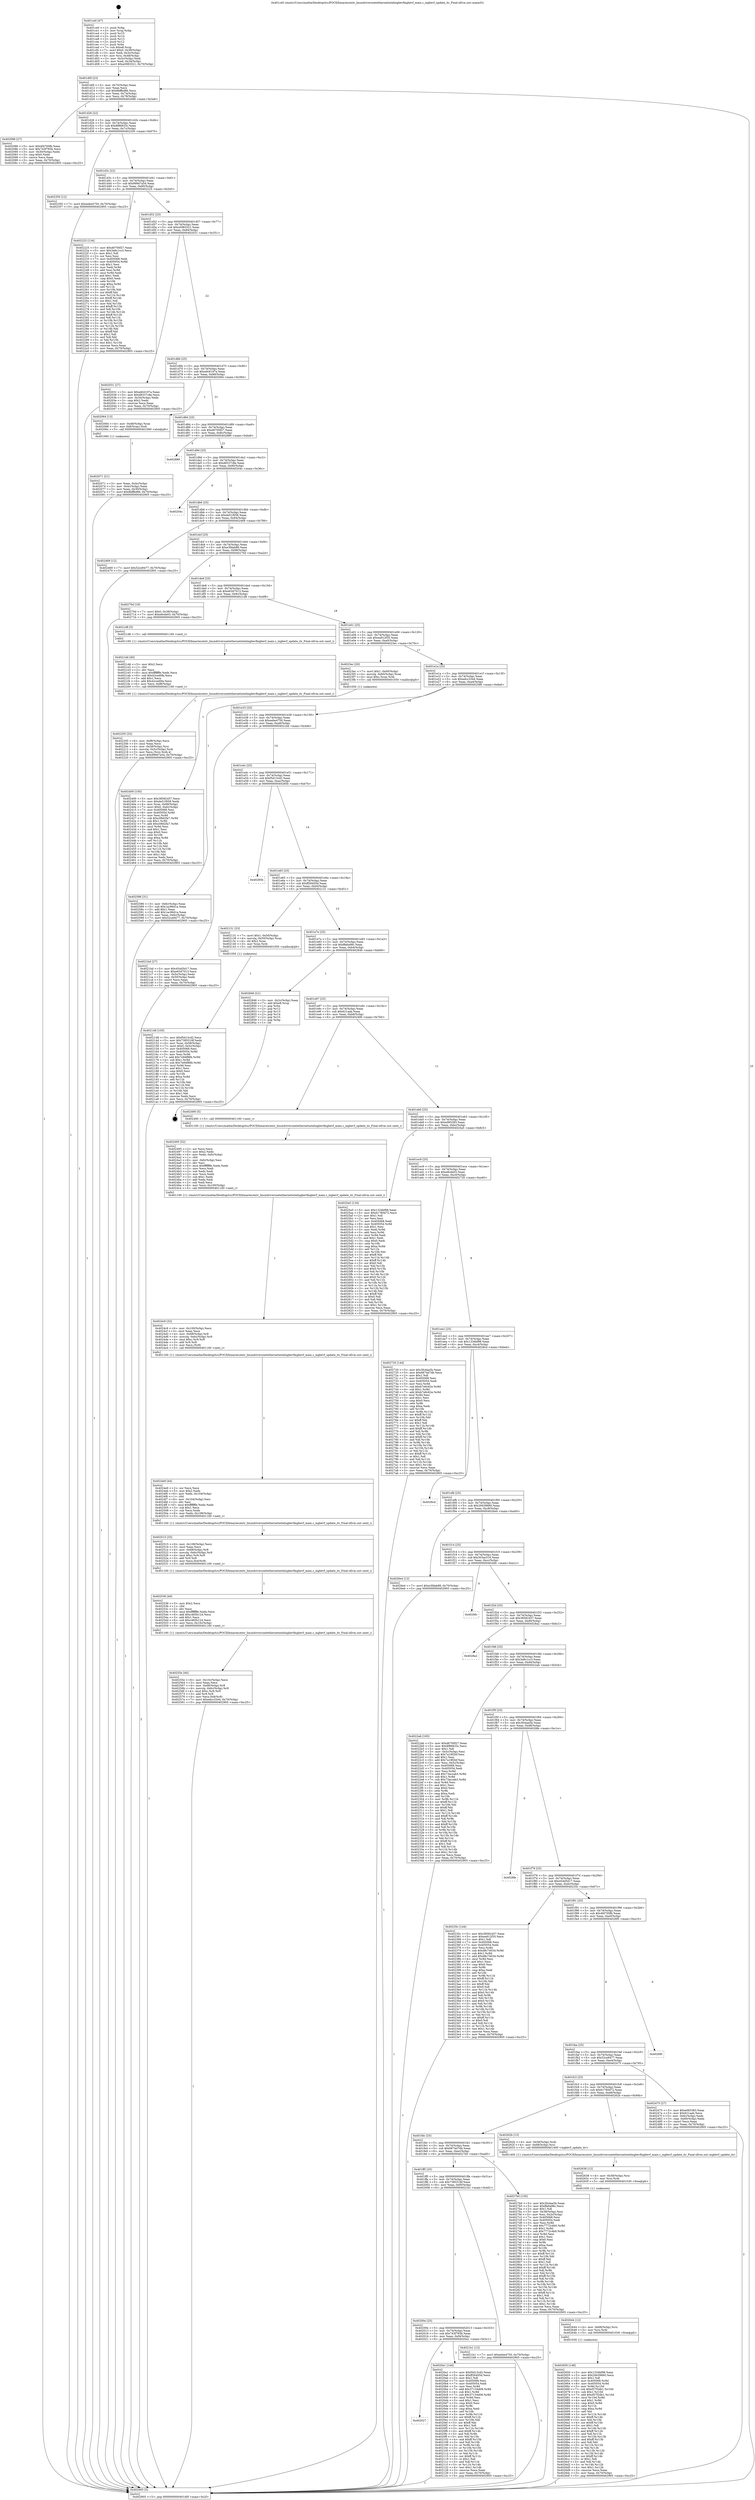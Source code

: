 digraph "0x401ce0" {
  label = "0x401ce0 (/mnt/c/Users/mathe/Desktop/tcc/POCII/binaries/extr_linuxdriversnetethernetintelixgbevfixgbevf_main.c_ixgbevf_update_itr_Final-ollvm.out::main(0))"
  labelloc = "t"
  node[shape=record]

  Entry [label="",width=0.3,height=0.3,shape=circle,fillcolor=black,style=filled]
  "0x401d0f" [label="{
     0x401d0f [23]\l
     | [instrs]\l
     &nbsp;&nbsp;0x401d0f \<+3\>: mov -0x70(%rbp),%eax\l
     &nbsp;&nbsp;0x401d12 \<+2\>: mov %eax,%ecx\l
     &nbsp;&nbsp;0x401d14 \<+6\>: sub $0x8bffbd86,%ecx\l
     &nbsp;&nbsp;0x401d1a \<+3\>: mov %eax,-0x74(%rbp)\l
     &nbsp;&nbsp;0x401d1d \<+3\>: mov %ecx,-0x78(%rbp)\l
     &nbsp;&nbsp;0x401d20 \<+6\>: je 0000000000402086 \<main+0x3a6\>\l
  }"]
  "0x402086" [label="{
     0x402086 [27]\l
     | [instrs]\l
     &nbsp;&nbsp;0x402086 \<+5\>: mov $0x4f4700fb,%eax\l
     &nbsp;&nbsp;0x40208b \<+5\>: mov $0x743f783b,%ecx\l
     &nbsp;&nbsp;0x402090 \<+3\>: mov -0x30(%rbp),%edx\l
     &nbsp;&nbsp;0x402093 \<+3\>: cmp $0x0,%edx\l
     &nbsp;&nbsp;0x402096 \<+3\>: cmove %ecx,%eax\l
     &nbsp;&nbsp;0x402099 \<+3\>: mov %eax,-0x70(%rbp)\l
     &nbsp;&nbsp;0x40209c \<+5\>: jmp 0000000000402905 \<main+0xc25\>\l
  }"]
  "0x401d26" [label="{
     0x401d26 [22]\l
     | [instrs]\l
     &nbsp;&nbsp;0x401d26 \<+5\>: jmp 0000000000401d2b \<main+0x4b\>\l
     &nbsp;&nbsp;0x401d2b \<+3\>: mov -0x74(%rbp),%eax\l
     &nbsp;&nbsp;0x401d2e \<+5\>: sub $0x8f86833c,%eax\l
     &nbsp;&nbsp;0x401d33 \<+3\>: mov %eax,-0x7c(%rbp)\l
     &nbsp;&nbsp;0x401d36 \<+6\>: je 0000000000402350 \<main+0x670\>\l
  }"]
  Exit [label="",width=0.3,height=0.3,shape=circle,fillcolor=black,style=filled,peripheries=2]
  "0x402350" [label="{
     0x402350 [12]\l
     | [instrs]\l
     &nbsp;&nbsp;0x402350 \<+7\>: movl $0xeebe4750,-0x70(%rbp)\l
     &nbsp;&nbsp;0x402357 \<+5\>: jmp 0000000000402905 \<main+0xc25\>\l
  }"]
  "0x401d3c" [label="{
     0x401d3c [22]\l
     | [instrs]\l
     &nbsp;&nbsp;0x401d3c \<+5\>: jmp 0000000000401d41 \<main+0x61\>\l
     &nbsp;&nbsp;0x401d41 \<+3\>: mov -0x74(%rbp),%eax\l
     &nbsp;&nbsp;0x401d44 \<+5\>: sub $0x999d7a54,%eax\l
     &nbsp;&nbsp;0x401d49 \<+3\>: mov %eax,-0x80(%rbp)\l
     &nbsp;&nbsp;0x401d4c \<+6\>: je 0000000000402225 \<main+0x545\>\l
  }"]
  "0x402650" [label="{
     0x402650 [148]\l
     | [instrs]\l
     &nbsp;&nbsp;0x402650 \<+5\>: mov $0x1334bf98,%eax\l
     &nbsp;&nbsp;0x402655 \<+5\>: mov $0x29439660,%ecx\l
     &nbsp;&nbsp;0x40265a \<+2\>: mov $0x1,%dl\l
     &nbsp;&nbsp;0x40265c \<+8\>: mov 0x405068,%r8d\l
     &nbsp;&nbsp;0x402664 \<+8\>: mov 0x405054,%r9d\l
     &nbsp;&nbsp;0x40266c \<+3\>: mov %r8d,%r10d\l
     &nbsp;&nbsp;0x40266f \<+7\>: sub $0xd57f2db1,%r10d\l
     &nbsp;&nbsp;0x402676 \<+4\>: sub $0x1,%r10d\l
     &nbsp;&nbsp;0x40267a \<+7\>: add $0xd57f2db1,%r10d\l
     &nbsp;&nbsp;0x402681 \<+4\>: imul %r10d,%r8d\l
     &nbsp;&nbsp;0x402685 \<+4\>: and $0x1,%r8d\l
     &nbsp;&nbsp;0x402689 \<+4\>: cmp $0x0,%r8d\l
     &nbsp;&nbsp;0x40268d \<+4\>: sete %r11b\l
     &nbsp;&nbsp;0x402691 \<+4\>: cmp $0xa,%r9d\l
     &nbsp;&nbsp;0x402695 \<+3\>: setl %bl\l
     &nbsp;&nbsp;0x402698 \<+3\>: mov %r11b,%r14b\l
     &nbsp;&nbsp;0x40269b \<+4\>: xor $0xff,%r14b\l
     &nbsp;&nbsp;0x40269f \<+3\>: mov %bl,%r15b\l
     &nbsp;&nbsp;0x4026a2 \<+4\>: xor $0xff,%r15b\l
     &nbsp;&nbsp;0x4026a6 \<+3\>: xor $0x1,%dl\l
     &nbsp;&nbsp;0x4026a9 \<+3\>: mov %r14b,%r12b\l
     &nbsp;&nbsp;0x4026ac \<+4\>: and $0xff,%r12b\l
     &nbsp;&nbsp;0x4026b0 \<+3\>: and %dl,%r11b\l
     &nbsp;&nbsp;0x4026b3 \<+3\>: mov %r15b,%r13b\l
     &nbsp;&nbsp;0x4026b6 \<+4\>: and $0xff,%r13b\l
     &nbsp;&nbsp;0x4026ba \<+2\>: and %dl,%bl\l
     &nbsp;&nbsp;0x4026bc \<+3\>: or %r11b,%r12b\l
     &nbsp;&nbsp;0x4026bf \<+3\>: or %bl,%r13b\l
     &nbsp;&nbsp;0x4026c2 \<+3\>: xor %r13b,%r12b\l
     &nbsp;&nbsp;0x4026c5 \<+3\>: or %r15b,%r14b\l
     &nbsp;&nbsp;0x4026c8 \<+4\>: xor $0xff,%r14b\l
     &nbsp;&nbsp;0x4026cc \<+3\>: or $0x1,%dl\l
     &nbsp;&nbsp;0x4026cf \<+3\>: and %dl,%r14b\l
     &nbsp;&nbsp;0x4026d2 \<+3\>: or %r14b,%r12b\l
     &nbsp;&nbsp;0x4026d5 \<+4\>: test $0x1,%r12b\l
     &nbsp;&nbsp;0x4026d9 \<+3\>: cmovne %ecx,%eax\l
     &nbsp;&nbsp;0x4026dc \<+3\>: mov %eax,-0x70(%rbp)\l
     &nbsp;&nbsp;0x4026df \<+5\>: jmp 0000000000402905 \<main+0xc25\>\l
  }"]
  "0x402225" [label="{
     0x402225 [134]\l
     | [instrs]\l
     &nbsp;&nbsp;0x402225 \<+5\>: mov $0xd6700f27,%eax\l
     &nbsp;&nbsp;0x40222a \<+5\>: mov $0x3a8c1cc3,%ecx\l
     &nbsp;&nbsp;0x40222f \<+2\>: mov $0x1,%dl\l
     &nbsp;&nbsp;0x402231 \<+2\>: xor %esi,%esi\l
     &nbsp;&nbsp;0x402233 \<+7\>: mov 0x405068,%edi\l
     &nbsp;&nbsp;0x40223a \<+8\>: mov 0x405054,%r8d\l
     &nbsp;&nbsp;0x402242 \<+3\>: sub $0x1,%esi\l
     &nbsp;&nbsp;0x402245 \<+3\>: mov %edi,%r9d\l
     &nbsp;&nbsp;0x402248 \<+3\>: add %esi,%r9d\l
     &nbsp;&nbsp;0x40224b \<+4\>: imul %r9d,%edi\l
     &nbsp;&nbsp;0x40224f \<+3\>: and $0x1,%edi\l
     &nbsp;&nbsp;0x402252 \<+3\>: cmp $0x0,%edi\l
     &nbsp;&nbsp;0x402255 \<+4\>: sete %r10b\l
     &nbsp;&nbsp;0x402259 \<+4\>: cmp $0xa,%r8d\l
     &nbsp;&nbsp;0x40225d \<+4\>: setl %r11b\l
     &nbsp;&nbsp;0x402261 \<+3\>: mov %r10b,%bl\l
     &nbsp;&nbsp;0x402264 \<+3\>: xor $0xff,%bl\l
     &nbsp;&nbsp;0x402267 \<+3\>: mov %r11b,%r14b\l
     &nbsp;&nbsp;0x40226a \<+4\>: xor $0xff,%r14b\l
     &nbsp;&nbsp;0x40226e \<+3\>: xor $0x1,%dl\l
     &nbsp;&nbsp;0x402271 \<+3\>: mov %bl,%r15b\l
     &nbsp;&nbsp;0x402274 \<+4\>: and $0xff,%r15b\l
     &nbsp;&nbsp;0x402278 \<+3\>: and %dl,%r10b\l
     &nbsp;&nbsp;0x40227b \<+3\>: mov %r14b,%r12b\l
     &nbsp;&nbsp;0x40227e \<+4\>: and $0xff,%r12b\l
     &nbsp;&nbsp;0x402282 \<+3\>: and %dl,%r11b\l
     &nbsp;&nbsp;0x402285 \<+3\>: or %r10b,%r15b\l
     &nbsp;&nbsp;0x402288 \<+3\>: or %r11b,%r12b\l
     &nbsp;&nbsp;0x40228b \<+3\>: xor %r12b,%r15b\l
     &nbsp;&nbsp;0x40228e \<+3\>: or %r14b,%bl\l
     &nbsp;&nbsp;0x402291 \<+3\>: xor $0xff,%bl\l
     &nbsp;&nbsp;0x402294 \<+3\>: or $0x1,%dl\l
     &nbsp;&nbsp;0x402297 \<+2\>: and %dl,%bl\l
     &nbsp;&nbsp;0x402299 \<+3\>: or %bl,%r15b\l
     &nbsp;&nbsp;0x40229c \<+4\>: test $0x1,%r15b\l
     &nbsp;&nbsp;0x4022a0 \<+3\>: cmovne %ecx,%eax\l
     &nbsp;&nbsp;0x4022a3 \<+3\>: mov %eax,-0x70(%rbp)\l
     &nbsp;&nbsp;0x4022a6 \<+5\>: jmp 0000000000402905 \<main+0xc25\>\l
  }"]
  "0x401d52" [label="{
     0x401d52 [25]\l
     | [instrs]\l
     &nbsp;&nbsp;0x401d52 \<+5\>: jmp 0000000000401d57 \<main+0x77\>\l
     &nbsp;&nbsp;0x401d57 \<+3\>: mov -0x74(%rbp),%eax\l
     &nbsp;&nbsp;0x401d5a \<+5\>: sub $0xa5983321,%eax\l
     &nbsp;&nbsp;0x401d5f \<+6\>: mov %eax,-0x84(%rbp)\l
     &nbsp;&nbsp;0x401d65 \<+6\>: je 0000000000402031 \<main+0x351\>\l
  }"]
  "0x402644" [label="{
     0x402644 [12]\l
     | [instrs]\l
     &nbsp;&nbsp;0x402644 \<+4\>: mov -0x68(%rbp),%rsi\l
     &nbsp;&nbsp;0x402648 \<+3\>: mov %rsi,%rdi\l
     &nbsp;&nbsp;0x40264b \<+5\>: call 0000000000401030 \<free@plt\>\l
     | [calls]\l
     &nbsp;&nbsp;0x401030 \{1\} (unknown)\l
  }"]
  "0x402031" [label="{
     0x402031 [27]\l
     | [instrs]\l
     &nbsp;&nbsp;0x402031 \<+5\>: mov $0xa9c6197a,%eax\l
     &nbsp;&nbsp;0x402036 \<+5\>: mov $0xd8337c8e,%ecx\l
     &nbsp;&nbsp;0x40203b \<+3\>: mov -0x34(%rbp),%edx\l
     &nbsp;&nbsp;0x40203e \<+3\>: cmp $0x2,%edx\l
     &nbsp;&nbsp;0x402041 \<+3\>: cmovne %ecx,%eax\l
     &nbsp;&nbsp;0x402044 \<+3\>: mov %eax,-0x70(%rbp)\l
     &nbsp;&nbsp;0x402047 \<+5\>: jmp 0000000000402905 \<main+0xc25\>\l
  }"]
  "0x401d6b" [label="{
     0x401d6b [25]\l
     | [instrs]\l
     &nbsp;&nbsp;0x401d6b \<+5\>: jmp 0000000000401d70 \<main+0x90\>\l
     &nbsp;&nbsp;0x401d70 \<+3\>: mov -0x74(%rbp),%eax\l
     &nbsp;&nbsp;0x401d73 \<+5\>: sub $0xa9c6197a,%eax\l
     &nbsp;&nbsp;0x401d78 \<+6\>: mov %eax,-0x88(%rbp)\l
     &nbsp;&nbsp;0x401d7e \<+6\>: je 0000000000402064 \<main+0x384\>\l
  }"]
  "0x402905" [label="{
     0x402905 [5]\l
     | [instrs]\l
     &nbsp;&nbsp;0x402905 \<+5\>: jmp 0000000000401d0f \<main+0x2f\>\l
  }"]
  "0x401ce0" [label="{
     0x401ce0 [47]\l
     | [instrs]\l
     &nbsp;&nbsp;0x401ce0 \<+1\>: push %rbp\l
     &nbsp;&nbsp;0x401ce1 \<+3\>: mov %rsp,%rbp\l
     &nbsp;&nbsp;0x401ce4 \<+2\>: push %r15\l
     &nbsp;&nbsp;0x401ce6 \<+2\>: push %r14\l
     &nbsp;&nbsp;0x401ce8 \<+2\>: push %r13\l
     &nbsp;&nbsp;0x401cea \<+2\>: push %r12\l
     &nbsp;&nbsp;0x401cec \<+1\>: push %rbx\l
     &nbsp;&nbsp;0x401ced \<+7\>: sub $0xe8,%rsp\l
     &nbsp;&nbsp;0x401cf4 \<+7\>: movl $0x0,-0x38(%rbp)\l
     &nbsp;&nbsp;0x401cfb \<+3\>: mov %edi,-0x3c(%rbp)\l
     &nbsp;&nbsp;0x401cfe \<+4\>: mov %rsi,-0x48(%rbp)\l
     &nbsp;&nbsp;0x401d02 \<+3\>: mov -0x3c(%rbp),%edi\l
     &nbsp;&nbsp;0x401d05 \<+3\>: mov %edi,-0x34(%rbp)\l
     &nbsp;&nbsp;0x401d08 \<+7\>: movl $0xa5983321,-0x70(%rbp)\l
  }"]
  "0x402638" [label="{
     0x402638 [12]\l
     | [instrs]\l
     &nbsp;&nbsp;0x402638 \<+4\>: mov -0x58(%rbp),%rsi\l
     &nbsp;&nbsp;0x40263c \<+3\>: mov %rsi,%rdi\l
     &nbsp;&nbsp;0x40263f \<+5\>: call 0000000000401030 \<free@plt\>\l
     | [calls]\l
     &nbsp;&nbsp;0x401030 \{1\} (unknown)\l
  }"]
  "0x402064" [label="{
     0x402064 [13]\l
     | [instrs]\l
     &nbsp;&nbsp;0x402064 \<+4\>: mov -0x48(%rbp),%rax\l
     &nbsp;&nbsp;0x402068 \<+4\>: mov 0x8(%rax),%rdi\l
     &nbsp;&nbsp;0x40206c \<+5\>: call 0000000000401060 \<atoi@plt\>\l
     | [calls]\l
     &nbsp;&nbsp;0x401060 \{1\} (unknown)\l
  }"]
  "0x401d84" [label="{
     0x401d84 [25]\l
     | [instrs]\l
     &nbsp;&nbsp;0x401d84 \<+5\>: jmp 0000000000401d89 \<main+0xa9\>\l
     &nbsp;&nbsp;0x401d89 \<+3\>: mov -0x74(%rbp),%eax\l
     &nbsp;&nbsp;0x401d8c \<+5\>: sub $0xd6700f27,%eax\l
     &nbsp;&nbsp;0x401d91 \<+6\>: mov %eax,-0x8c(%rbp)\l
     &nbsp;&nbsp;0x401d97 \<+6\>: je 0000000000402889 \<main+0xba9\>\l
  }"]
  "0x402071" [label="{
     0x402071 [21]\l
     | [instrs]\l
     &nbsp;&nbsp;0x402071 \<+3\>: mov %eax,-0x4c(%rbp)\l
     &nbsp;&nbsp;0x402074 \<+3\>: mov -0x4c(%rbp),%eax\l
     &nbsp;&nbsp;0x402077 \<+3\>: mov %eax,-0x30(%rbp)\l
     &nbsp;&nbsp;0x40207a \<+7\>: movl $0x8bffbd86,-0x70(%rbp)\l
     &nbsp;&nbsp;0x402081 \<+5\>: jmp 0000000000402905 \<main+0xc25\>\l
  }"]
  "0x40255e" [label="{
     0x40255e [40]\l
     | [instrs]\l
     &nbsp;&nbsp;0x40255e \<+6\>: mov -0x10c(%rbp),%ecx\l
     &nbsp;&nbsp;0x402564 \<+3\>: imul %eax,%ecx\l
     &nbsp;&nbsp;0x402567 \<+4\>: mov -0x68(%rbp),%r8\l
     &nbsp;&nbsp;0x40256b \<+4\>: movslq -0x6c(%rbp),%r9\l
     &nbsp;&nbsp;0x40256f \<+4\>: imul $0xc,%r9,%r9\l
     &nbsp;&nbsp;0x402573 \<+3\>: add %r9,%r8\l
     &nbsp;&nbsp;0x402576 \<+4\>: mov %ecx,0x8(%r8)\l
     &nbsp;&nbsp;0x40257a \<+7\>: movl $0xedcc3344,-0x70(%rbp)\l
     &nbsp;&nbsp;0x402581 \<+5\>: jmp 0000000000402905 \<main+0xc25\>\l
  }"]
  "0x402889" [label="{
     0x402889\l
  }", style=dashed]
  "0x401d9d" [label="{
     0x401d9d [25]\l
     | [instrs]\l
     &nbsp;&nbsp;0x401d9d \<+5\>: jmp 0000000000401da2 \<main+0xc2\>\l
     &nbsp;&nbsp;0x401da2 \<+3\>: mov -0x74(%rbp),%eax\l
     &nbsp;&nbsp;0x401da5 \<+5\>: sub $0xd8337c8e,%eax\l
     &nbsp;&nbsp;0x401daa \<+6\>: mov %eax,-0x90(%rbp)\l
     &nbsp;&nbsp;0x401db0 \<+6\>: je 000000000040204c \<main+0x36c\>\l
  }"]
  "0x402536" [label="{
     0x402536 [40]\l
     | [instrs]\l
     &nbsp;&nbsp;0x402536 \<+5\>: mov $0x2,%ecx\l
     &nbsp;&nbsp;0x40253b \<+1\>: cltd\l
     &nbsp;&nbsp;0x40253c \<+2\>: idiv %ecx\l
     &nbsp;&nbsp;0x40253e \<+6\>: imul $0xfffffffe,%edx,%ecx\l
     &nbsp;&nbsp;0x402544 \<+6\>: add $0xc465b124,%ecx\l
     &nbsp;&nbsp;0x40254a \<+3\>: add $0x1,%ecx\l
     &nbsp;&nbsp;0x40254d \<+6\>: sub $0xc465b124,%ecx\l
     &nbsp;&nbsp;0x402553 \<+6\>: mov %ecx,-0x10c(%rbp)\l
     &nbsp;&nbsp;0x402559 \<+5\>: call 0000000000401160 \<next_i\>\l
     | [calls]\l
     &nbsp;&nbsp;0x401160 \{1\} (/mnt/c/Users/mathe/Desktop/tcc/POCII/binaries/extr_linuxdriversnetethernetintelixgbevfixgbevf_main.c_ixgbevf_update_itr_Final-ollvm.out::next_i)\l
  }"]
  "0x40204c" [label="{
     0x40204c\l
  }", style=dashed]
  "0x401db6" [label="{
     0x401db6 [25]\l
     | [instrs]\l
     &nbsp;&nbsp;0x401db6 \<+5\>: jmp 0000000000401dbb \<main+0xdb\>\l
     &nbsp;&nbsp;0x401dbb \<+3\>: mov -0x74(%rbp),%eax\l
     &nbsp;&nbsp;0x401dbe \<+5\>: sub $0xde51f058,%eax\l
     &nbsp;&nbsp;0x401dc3 \<+6\>: mov %eax,-0x94(%rbp)\l
     &nbsp;&nbsp;0x401dc9 \<+6\>: je 0000000000402469 \<main+0x789\>\l
  }"]
  "0x402515" [label="{
     0x402515 [33]\l
     | [instrs]\l
     &nbsp;&nbsp;0x402515 \<+6\>: mov -0x108(%rbp),%ecx\l
     &nbsp;&nbsp;0x40251b \<+3\>: imul %eax,%ecx\l
     &nbsp;&nbsp;0x40251e \<+4\>: mov -0x68(%rbp),%r8\l
     &nbsp;&nbsp;0x402522 \<+4\>: movslq -0x6c(%rbp),%r9\l
     &nbsp;&nbsp;0x402526 \<+4\>: imul $0xc,%r9,%r9\l
     &nbsp;&nbsp;0x40252a \<+3\>: add %r9,%r8\l
     &nbsp;&nbsp;0x40252d \<+4\>: mov %ecx,0x4(%r8)\l
     &nbsp;&nbsp;0x402531 \<+5\>: call 0000000000401160 \<next_i\>\l
     | [calls]\l
     &nbsp;&nbsp;0x401160 \{1\} (/mnt/c/Users/mathe/Desktop/tcc/POCII/binaries/extr_linuxdriversnetethernetintelixgbevfixgbevf_main.c_ixgbevf_update_itr_Final-ollvm.out::next_i)\l
  }"]
  "0x402469" [label="{
     0x402469 [12]\l
     | [instrs]\l
     &nbsp;&nbsp;0x402469 \<+7\>: movl $0x52ce9477,-0x70(%rbp)\l
     &nbsp;&nbsp;0x402470 \<+5\>: jmp 0000000000402905 \<main+0xc25\>\l
  }"]
  "0x401dcf" [label="{
     0x401dcf [25]\l
     | [instrs]\l
     &nbsp;&nbsp;0x401dcf \<+5\>: jmp 0000000000401dd4 \<main+0xf4\>\l
     &nbsp;&nbsp;0x401dd4 \<+3\>: mov -0x74(%rbp),%eax\l
     &nbsp;&nbsp;0x401dd7 \<+5\>: sub $0xe3fdab88,%eax\l
     &nbsp;&nbsp;0x401ddc \<+6\>: mov %eax,-0x98(%rbp)\l
     &nbsp;&nbsp;0x401de2 \<+6\>: je 000000000040270d \<main+0xa2d\>\l
  }"]
  "0x4024e9" [label="{
     0x4024e9 [44]\l
     | [instrs]\l
     &nbsp;&nbsp;0x4024e9 \<+2\>: xor %ecx,%ecx\l
     &nbsp;&nbsp;0x4024eb \<+5\>: mov $0x2,%edx\l
     &nbsp;&nbsp;0x4024f0 \<+6\>: mov %edx,-0x104(%rbp)\l
     &nbsp;&nbsp;0x4024f6 \<+1\>: cltd\l
     &nbsp;&nbsp;0x4024f7 \<+6\>: mov -0x104(%rbp),%esi\l
     &nbsp;&nbsp;0x4024fd \<+2\>: idiv %esi\l
     &nbsp;&nbsp;0x4024ff \<+6\>: imul $0xfffffffe,%edx,%edx\l
     &nbsp;&nbsp;0x402505 \<+3\>: sub $0x1,%ecx\l
     &nbsp;&nbsp;0x402508 \<+2\>: sub %ecx,%edx\l
     &nbsp;&nbsp;0x40250a \<+6\>: mov %edx,-0x108(%rbp)\l
     &nbsp;&nbsp;0x402510 \<+5\>: call 0000000000401160 \<next_i\>\l
     | [calls]\l
     &nbsp;&nbsp;0x401160 \{1\} (/mnt/c/Users/mathe/Desktop/tcc/POCII/binaries/extr_linuxdriversnetethernetintelixgbevfixgbevf_main.c_ixgbevf_update_itr_Final-ollvm.out::next_i)\l
  }"]
  "0x40270d" [label="{
     0x40270d [19]\l
     | [instrs]\l
     &nbsp;&nbsp;0x40270d \<+7\>: movl $0x0,-0x38(%rbp)\l
     &nbsp;&nbsp;0x402714 \<+7\>: movl $0xe8cde03,-0x70(%rbp)\l
     &nbsp;&nbsp;0x40271b \<+5\>: jmp 0000000000402905 \<main+0xc25\>\l
  }"]
  "0x401de8" [label="{
     0x401de8 [25]\l
     | [instrs]\l
     &nbsp;&nbsp;0x401de8 \<+5\>: jmp 0000000000401ded \<main+0x10d\>\l
     &nbsp;&nbsp;0x401ded \<+3\>: mov -0x74(%rbp),%eax\l
     &nbsp;&nbsp;0x401df0 \<+5\>: sub $0xe63d7013,%eax\l
     &nbsp;&nbsp;0x401df5 \<+6\>: mov %eax,-0x9c(%rbp)\l
     &nbsp;&nbsp;0x401dfb \<+6\>: je 00000000004021d8 \<main+0x4f8\>\l
  }"]
  "0x4024c9" [label="{
     0x4024c9 [32]\l
     | [instrs]\l
     &nbsp;&nbsp;0x4024c9 \<+6\>: mov -0x100(%rbp),%ecx\l
     &nbsp;&nbsp;0x4024cf \<+3\>: imul %eax,%ecx\l
     &nbsp;&nbsp;0x4024d2 \<+4\>: mov -0x68(%rbp),%r8\l
     &nbsp;&nbsp;0x4024d6 \<+4\>: movslq -0x6c(%rbp),%r9\l
     &nbsp;&nbsp;0x4024da \<+4\>: imul $0xc,%r9,%r9\l
     &nbsp;&nbsp;0x4024de \<+3\>: add %r9,%r8\l
     &nbsp;&nbsp;0x4024e1 \<+3\>: mov %ecx,(%r8)\l
     &nbsp;&nbsp;0x4024e4 \<+5\>: call 0000000000401160 \<next_i\>\l
     | [calls]\l
     &nbsp;&nbsp;0x401160 \{1\} (/mnt/c/Users/mathe/Desktop/tcc/POCII/binaries/extr_linuxdriversnetethernetintelixgbevfixgbevf_main.c_ixgbevf_update_itr_Final-ollvm.out::next_i)\l
  }"]
  "0x4021d8" [label="{
     0x4021d8 [5]\l
     | [instrs]\l
     &nbsp;&nbsp;0x4021d8 \<+5\>: call 0000000000401160 \<next_i\>\l
     | [calls]\l
     &nbsp;&nbsp;0x401160 \{1\} (/mnt/c/Users/mathe/Desktop/tcc/POCII/binaries/extr_linuxdriversnetethernetintelixgbevfixgbevf_main.c_ixgbevf_update_itr_Final-ollvm.out::next_i)\l
  }"]
  "0x401e01" [label="{
     0x401e01 [25]\l
     | [instrs]\l
     &nbsp;&nbsp;0x401e01 \<+5\>: jmp 0000000000401e06 \<main+0x126\>\l
     &nbsp;&nbsp;0x401e06 \<+3\>: mov -0x74(%rbp),%eax\l
     &nbsp;&nbsp;0x401e09 \<+5\>: sub $0xea912f35,%eax\l
     &nbsp;&nbsp;0x401e0e \<+6\>: mov %eax,-0xa0(%rbp)\l
     &nbsp;&nbsp;0x401e14 \<+6\>: je 00000000004023ec \<main+0x70c\>\l
  }"]
  "0x402495" [label="{
     0x402495 [52]\l
     | [instrs]\l
     &nbsp;&nbsp;0x402495 \<+2\>: xor %ecx,%ecx\l
     &nbsp;&nbsp;0x402497 \<+5\>: mov $0x2,%edx\l
     &nbsp;&nbsp;0x40249c \<+6\>: mov %edx,-0xfc(%rbp)\l
     &nbsp;&nbsp;0x4024a2 \<+1\>: cltd\l
     &nbsp;&nbsp;0x4024a3 \<+6\>: mov -0xfc(%rbp),%esi\l
     &nbsp;&nbsp;0x4024a9 \<+2\>: idiv %esi\l
     &nbsp;&nbsp;0x4024ab \<+6\>: imul $0xfffffffe,%edx,%edx\l
     &nbsp;&nbsp;0x4024b1 \<+2\>: mov %ecx,%edi\l
     &nbsp;&nbsp;0x4024b3 \<+2\>: sub %edx,%edi\l
     &nbsp;&nbsp;0x4024b5 \<+2\>: mov %ecx,%edx\l
     &nbsp;&nbsp;0x4024b7 \<+3\>: sub $0x1,%edx\l
     &nbsp;&nbsp;0x4024ba \<+2\>: add %edx,%edi\l
     &nbsp;&nbsp;0x4024bc \<+2\>: sub %edi,%ecx\l
     &nbsp;&nbsp;0x4024be \<+6\>: mov %ecx,-0x100(%rbp)\l
     &nbsp;&nbsp;0x4024c4 \<+5\>: call 0000000000401160 \<next_i\>\l
     | [calls]\l
     &nbsp;&nbsp;0x401160 \{1\} (/mnt/c/Users/mathe/Desktop/tcc/POCII/binaries/extr_linuxdriversnetethernetintelixgbevfixgbevf_main.c_ixgbevf_update_itr_Final-ollvm.out::next_i)\l
  }"]
  "0x4023ec" [label="{
     0x4023ec [20]\l
     | [instrs]\l
     &nbsp;&nbsp;0x4023ec \<+7\>: movl $0x1,-0x60(%rbp)\l
     &nbsp;&nbsp;0x4023f3 \<+4\>: movslq -0x60(%rbp),%rax\l
     &nbsp;&nbsp;0x4023f7 \<+4\>: imul $0xc,%rax,%rdi\l
     &nbsp;&nbsp;0x4023fb \<+5\>: call 0000000000401050 \<malloc@plt\>\l
     | [calls]\l
     &nbsp;&nbsp;0x401050 \{1\} (unknown)\l
  }"]
  "0x401e1a" [label="{
     0x401e1a [25]\l
     | [instrs]\l
     &nbsp;&nbsp;0x401e1a \<+5\>: jmp 0000000000401e1f \<main+0x13f\>\l
     &nbsp;&nbsp;0x401e1f \<+3\>: mov -0x74(%rbp),%eax\l
     &nbsp;&nbsp;0x401e22 \<+5\>: sub $0xedcc3344,%eax\l
     &nbsp;&nbsp;0x401e27 \<+6\>: mov %eax,-0xa4(%rbp)\l
     &nbsp;&nbsp;0x401e2d \<+6\>: je 0000000000402586 \<main+0x8a6\>\l
  }"]
  "0x402400" [label="{
     0x402400 [105]\l
     | [instrs]\l
     &nbsp;&nbsp;0x402400 \<+5\>: mov $0x38582457,%ecx\l
     &nbsp;&nbsp;0x402405 \<+5\>: mov $0xde51f058,%edx\l
     &nbsp;&nbsp;0x40240a \<+4\>: mov %rax,-0x68(%rbp)\l
     &nbsp;&nbsp;0x40240e \<+7\>: movl $0x0,-0x6c(%rbp)\l
     &nbsp;&nbsp;0x402415 \<+7\>: mov 0x405068,%esi\l
     &nbsp;&nbsp;0x40241c \<+8\>: mov 0x405054,%r8d\l
     &nbsp;&nbsp;0x402424 \<+3\>: mov %esi,%r9d\l
     &nbsp;&nbsp;0x402427 \<+7\>: sub $0xc08d2fa7,%r9d\l
     &nbsp;&nbsp;0x40242e \<+4\>: sub $0x1,%r9d\l
     &nbsp;&nbsp;0x402432 \<+7\>: add $0xc08d2fa7,%r9d\l
     &nbsp;&nbsp;0x402439 \<+4\>: imul %r9d,%esi\l
     &nbsp;&nbsp;0x40243d \<+3\>: and $0x1,%esi\l
     &nbsp;&nbsp;0x402440 \<+3\>: cmp $0x0,%esi\l
     &nbsp;&nbsp;0x402443 \<+4\>: sete %r10b\l
     &nbsp;&nbsp;0x402447 \<+4\>: cmp $0xa,%r8d\l
     &nbsp;&nbsp;0x40244b \<+4\>: setl %r11b\l
     &nbsp;&nbsp;0x40244f \<+3\>: mov %r10b,%bl\l
     &nbsp;&nbsp;0x402452 \<+3\>: and %r11b,%bl\l
     &nbsp;&nbsp;0x402455 \<+3\>: xor %r11b,%r10b\l
     &nbsp;&nbsp;0x402458 \<+3\>: or %r10b,%bl\l
     &nbsp;&nbsp;0x40245b \<+3\>: test $0x1,%bl\l
     &nbsp;&nbsp;0x40245e \<+3\>: cmovne %edx,%ecx\l
     &nbsp;&nbsp;0x402461 \<+3\>: mov %ecx,-0x70(%rbp)\l
     &nbsp;&nbsp;0x402464 \<+5\>: jmp 0000000000402905 \<main+0xc25\>\l
  }"]
  "0x402586" [label="{
     0x402586 [31]\l
     | [instrs]\l
     &nbsp;&nbsp;0x402586 \<+3\>: mov -0x6c(%rbp),%eax\l
     &nbsp;&nbsp;0x402589 \<+5\>: sub $0x1ac96d1a,%eax\l
     &nbsp;&nbsp;0x40258e \<+3\>: add $0x1,%eax\l
     &nbsp;&nbsp;0x402591 \<+5\>: add $0x1ac96d1a,%eax\l
     &nbsp;&nbsp;0x402596 \<+3\>: mov %eax,-0x6c(%rbp)\l
     &nbsp;&nbsp;0x402599 \<+7\>: movl $0x52ce9477,-0x70(%rbp)\l
     &nbsp;&nbsp;0x4025a0 \<+5\>: jmp 0000000000402905 \<main+0xc25\>\l
  }"]
  "0x401e33" [label="{
     0x401e33 [25]\l
     | [instrs]\l
     &nbsp;&nbsp;0x401e33 \<+5\>: jmp 0000000000401e38 \<main+0x158\>\l
     &nbsp;&nbsp;0x401e38 \<+3\>: mov -0x74(%rbp),%eax\l
     &nbsp;&nbsp;0x401e3b \<+5\>: sub $0xeebe4750,%eax\l
     &nbsp;&nbsp;0x401e40 \<+6\>: mov %eax,-0xa8(%rbp)\l
     &nbsp;&nbsp;0x401e46 \<+6\>: je 00000000004021bd \<main+0x4dd\>\l
  }"]
  "0x402205" [label="{
     0x402205 [32]\l
     | [instrs]\l
     &nbsp;&nbsp;0x402205 \<+6\>: mov -0xf8(%rbp),%ecx\l
     &nbsp;&nbsp;0x40220b \<+3\>: imul %eax,%ecx\l
     &nbsp;&nbsp;0x40220e \<+4\>: mov -0x58(%rbp),%rsi\l
     &nbsp;&nbsp;0x402212 \<+4\>: movslq -0x5c(%rbp),%rdi\l
     &nbsp;&nbsp;0x402216 \<+3\>: mov %ecx,(%rsi,%rdi,4)\l
     &nbsp;&nbsp;0x402219 \<+7\>: movl $0x999d7a54,-0x70(%rbp)\l
     &nbsp;&nbsp;0x402220 \<+5\>: jmp 0000000000402905 \<main+0xc25\>\l
  }"]
  "0x4021bd" [label="{
     0x4021bd [27]\l
     | [instrs]\l
     &nbsp;&nbsp;0x4021bd \<+5\>: mov $0x454d5d17,%eax\l
     &nbsp;&nbsp;0x4021c2 \<+5\>: mov $0xe63d7013,%ecx\l
     &nbsp;&nbsp;0x4021c7 \<+3\>: mov -0x5c(%rbp),%edx\l
     &nbsp;&nbsp;0x4021ca \<+3\>: cmp -0x50(%rbp),%edx\l
     &nbsp;&nbsp;0x4021cd \<+3\>: cmovl %ecx,%eax\l
     &nbsp;&nbsp;0x4021d0 \<+3\>: mov %eax,-0x70(%rbp)\l
     &nbsp;&nbsp;0x4021d3 \<+5\>: jmp 0000000000402905 \<main+0xc25\>\l
  }"]
  "0x401e4c" [label="{
     0x401e4c [25]\l
     | [instrs]\l
     &nbsp;&nbsp;0x401e4c \<+5\>: jmp 0000000000401e51 \<main+0x171\>\l
     &nbsp;&nbsp;0x401e51 \<+3\>: mov -0x74(%rbp),%eax\l
     &nbsp;&nbsp;0x401e54 \<+5\>: sub $0xf5d13cd2,%eax\l
     &nbsp;&nbsp;0x401e59 \<+6\>: mov %eax,-0xac(%rbp)\l
     &nbsp;&nbsp;0x401e5f \<+6\>: je 000000000040285b \<main+0xb7b\>\l
  }"]
  "0x4021dd" [label="{
     0x4021dd [40]\l
     | [instrs]\l
     &nbsp;&nbsp;0x4021dd \<+5\>: mov $0x2,%ecx\l
     &nbsp;&nbsp;0x4021e2 \<+1\>: cltd\l
     &nbsp;&nbsp;0x4021e3 \<+2\>: idiv %ecx\l
     &nbsp;&nbsp;0x4021e5 \<+6\>: imul $0xfffffffe,%edx,%ecx\l
     &nbsp;&nbsp;0x4021eb \<+6\>: sub $0x42ced0fa,%ecx\l
     &nbsp;&nbsp;0x4021f1 \<+3\>: add $0x1,%ecx\l
     &nbsp;&nbsp;0x4021f4 \<+6\>: add $0x42ced0fa,%ecx\l
     &nbsp;&nbsp;0x4021fa \<+6\>: mov %ecx,-0xf8(%rbp)\l
     &nbsp;&nbsp;0x402200 \<+5\>: call 0000000000401160 \<next_i\>\l
     | [calls]\l
     &nbsp;&nbsp;0x401160 \{1\} (/mnt/c/Users/mathe/Desktop/tcc/POCII/binaries/extr_linuxdriversnetethernetintelixgbevfixgbevf_main.c_ixgbevf_update_itr_Final-ollvm.out::next_i)\l
  }"]
  "0x40285b" [label="{
     0x40285b\l
  }", style=dashed]
  "0x401e65" [label="{
     0x401e65 [25]\l
     | [instrs]\l
     &nbsp;&nbsp;0x401e65 \<+5\>: jmp 0000000000401e6a \<main+0x18a\>\l
     &nbsp;&nbsp;0x401e6a \<+3\>: mov -0x74(%rbp),%eax\l
     &nbsp;&nbsp;0x401e6d \<+5\>: sub $0xff26405d,%eax\l
     &nbsp;&nbsp;0x401e72 \<+6\>: mov %eax,-0xb0(%rbp)\l
     &nbsp;&nbsp;0x401e78 \<+6\>: je 0000000000402131 \<main+0x451\>\l
  }"]
  "0x402148" [label="{
     0x402148 [105]\l
     | [instrs]\l
     &nbsp;&nbsp;0x402148 \<+5\>: mov $0xf5d13cd2,%ecx\l
     &nbsp;&nbsp;0x40214d \<+5\>: mov $0x7385518f,%edx\l
     &nbsp;&nbsp;0x402152 \<+4\>: mov %rax,-0x58(%rbp)\l
     &nbsp;&nbsp;0x402156 \<+7\>: movl $0x0,-0x5c(%rbp)\l
     &nbsp;&nbsp;0x40215d \<+7\>: mov 0x405068,%esi\l
     &nbsp;&nbsp;0x402164 \<+8\>: mov 0x405054,%r8d\l
     &nbsp;&nbsp;0x40216c \<+3\>: mov %esi,%r9d\l
     &nbsp;&nbsp;0x40216f \<+7\>: add $0x7e94f88b,%r9d\l
     &nbsp;&nbsp;0x402176 \<+4\>: sub $0x1,%r9d\l
     &nbsp;&nbsp;0x40217a \<+7\>: sub $0x7e94f88b,%r9d\l
     &nbsp;&nbsp;0x402181 \<+4\>: imul %r9d,%esi\l
     &nbsp;&nbsp;0x402185 \<+3\>: and $0x1,%esi\l
     &nbsp;&nbsp;0x402188 \<+3\>: cmp $0x0,%esi\l
     &nbsp;&nbsp;0x40218b \<+4\>: sete %r10b\l
     &nbsp;&nbsp;0x40218f \<+4\>: cmp $0xa,%r8d\l
     &nbsp;&nbsp;0x402193 \<+4\>: setl %r11b\l
     &nbsp;&nbsp;0x402197 \<+3\>: mov %r10b,%bl\l
     &nbsp;&nbsp;0x40219a \<+3\>: and %r11b,%bl\l
     &nbsp;&nbsp;0x40219d \<+3\>: xor %r11b,%r10b\l
     &nbsp;&nbsp;0x4021a0 \<+3\>: or %r10b,%bl\l
     &nbsp;&nbsp;0x4021a3 \<+3\>: test $0x1,%bl\l
     &nbsp;&nbsp;0x4021a6 \<+3\>: cmovne %edx,%ecx\l
     &nbsp;&nbsp;0x4021a9 \<+3\>: mov %ecx,-0x70(%rbp)\l
     &nbsp;&nbsp;0x4021ac \<+5\>: jmp 0000000000402905 \<main+0xc25\>\l
  }"]
  "0x402131" [label="{
     0x402131 [23]\l
     | [instrs]\l
     &nbsp;&nbsp;0x402131 \<+7\>: movl $0x1,-0x50(%rbp)\l
     &nbsp;&nbsp;0x402138 \<+4\>: movslq -0x50(%rbp),%rax\l
     &nbsp;&nbsp;0x40213c \<+4\>: shl $0x2,%rax\l
     &nbsp;&nbsp;0x402140 \<+3\>: mov %rax,%rdi\l
     &nbsp;&nbsp;0x402143 \<+5\>: call 0000000000401050 \<malloc@plt\>\l
     | [calls]\l
     &nbsp;&nbsp;0x401050 \{1\} (unknown)\l
  }"]
  "0x401e7e" [label="{
     0x401e7e [25]\l
     | [instrs]\l
     &nbsp;&nbsp;0x401e7e \<+5\>: jmp 0000000000401e83 \<main+0x1a3\>\l
     &nbsp;&nbsp;0x401e83 \<+3\>: mov -0x74(%rbp),%eax\l
     &nbsp;&nbsp;0x401e86 \<+5\>: sub $0xffa6a98c,%eax\l
     &nbsp;&nbsp;0x401e8b \<+6\>: mov %eax,-0xb4(%rbp)\l
     &nbsp;&nbsp;0x401e91 \<+6\>: je 0000000000402846 \<main+0xb66\>\l
  }"]
  "0x402027" [label="{
     0x402027\l
  }", style=dashed]
  "0x402846" [label="{
     0x402846 [21]\l
     | [instrs]\l
     &nbsp;&nbsp;0x402846 \<+3\>: mov -0x2c(%rbp),%eax\l
     &nbsp;&nbsp;0x402849 \<+7\>: add $0xe8,%rsp\l
     &nbsp;&nbsp;0x402850 \<+1\>: pop %rbx\l
     &nbsp;&nbsp;0x402851 \<+2\>: pop %r12\l
     &nbsp;&nbsp;0x402853 \<+2\>: pop %r13\l
     &nbsp;&nbsp;0x402855 \<+2\>: pop %r14\l
     &nbsp;&nbsp;0x402857 \<+2\>: pop %r15\l
     &nbsp;&nbsp;0x402859 \<+1\>: pop %rbp\l
     &nbsp;&nbsp;0x40285a \<+1\>: ret\l
  }"]
  "0x401e97" [label="{
     0x401e97 [25]\l
     | [instrs]\l
     &nbsp;&nbsp;0x401e97 \<+5\>: jmp 0000000000401e9c \<main+0x1bc\>\l
     &nbsp;&nbsp;0x401e9c \<+3\>: mov -0x74(%rbp),%eax\l
     &nbsp;&nbsp;0x401e9f \<+5\>: sub $0x621aab,%eax\l
     &nbsp;&nbsp;0x401ea4 \<+6\>: mov %eax,-0xb8(%rbp)\l
     &nbsp;&nbsp;0x401eaa \<+6\>: je 0000000000402490 \<main+0x7b0\>\l
  }"]
  "0x4020a1" [label="{
     0x4020a1 [144]\l
     | [instrs]\l
     &nbsp;&nbsp;0x4020a1 \<+5\>: mov $0xf5d13cd2,%eax\l
     &nbsp;&nbsp;0x4020a6 \<+5\>: mov $0xff26405d,%ecx\l
     &nbsp;&nbsp;0x4020ab \<+2\>: mov $0x1,%dl\l
     &nbsp;&nbsp;0x4020ad \<+7\>: mov 0x405068,%esi\l
     &nbsp;&nbsp;0x4020b4 \<+7\>: mov 0x405054,%edi\l
     &nbsp;&nbsp;0x4020bb \<+3\>: mov %esi,%r8d\l
     &nbsp;&nbsp;0x4020be \<+7\>: add $0x37134d08,%r8d\l
     &nbsp;&nbsp;0x4020c5 \<+4\>: sub $0x1,%r8d\l
     &nbsp;&nbsp;0x4020c9 \<+7\>: sub $0x37134d08,%r8d\l
     &nbsp;&nbsp;0x4020d0 \<+4\>: imul %r8d,%esi\l
     &nbsp;&nbsp;0x4020d4 \<+3\>: and $0x1,%esi\l
     &nbsp;&nbsp;0x4020d7 \<+3\>: cmp $0x0,%esi\l
     &nbsp;&nbsp;0x4020da \<+4\>: sete %r9b\l
     &nbsp;&nbsp;0x4020de \<+3\>: cmp $0xa,%edi\l
     &nbsp;&nbsp;0x4020e1 \<+4\>: setl %r10b\l
     &nbsp;&nbsp;0x4020e5 \<+3\>: mov %r9b,%r11b\l
     &nbsp;&nbsp;0x4020e8 \<+4\>: xor $0xff,%r11b\l
     &nbsp;&nbsp;0x4020ec \<+3\>: mov %r10b,%bl\l
     &nbsp;&nbsp;0x4020ef \<+3\>: xor $0xff,%bl\l
     &nbsp;&nbsp;0x4020f2 \<+3\>: xor $0x1,%dl\l
     &nbsp;&nbsp;0x4020f5 \<+3\>: mov %r11b,%r14b\l
     &nbsp;&nbsp;0x4020f8 \<+4\>: and $0xff,%r14b\l
     &nbsp;&nbsp;0x4020fc \<+3\>: and %dl,%r9b\l
     &nbsp;&nbsp;0x4020ff \<+3\>: mov %bl,%r15b\l
     &nbsp;&nbsp;0x402102 \<+4\>: and $0xff,%r15b\l
     &nbsp;&nbsp;0x402106 \<+3\>: and %dl,%r10b\l
     &nbsp;&nbsp;0x402109 \<+3\>: or %r9b,%r14b\l
     &nbsp;&nbsp;0x40210c \<+3\>: or %r10b,%r15b\l
     &nbsp;&nbsp;0x40210f \<+3\>: xor %r15b,%r14b\l
     &nbsp;&nbsp;0x402112 \<+3\>: or %bl,%r11b\l
     &nbsp;&nbsp;0x402115 \<+4\>: xor $0xff,%r11b\l
     &nbsp;&nbsp;0x402119 \<+3\>: or $0x1,%dl\l
     &nbsp;&nbsp;0x40211c \<+3\>: and %dl,%r11b\l
     &nbsp;&nbsp;0x40211f \<+3\>: or %r11b,%r14b\l
     &nbsp;&nbsp;0x402122 \<+4\>: test $0x1,%r14b\l
     &nbsp;&nbsp;0x402126 \<+3\>: cmovne %ecx,%eax\l
     &nbsp;&nbsp;0x402129 \<+3\>: mov %eax,-0x70(%rbp)\l
     &nbsp;&nbsp;0x40212c \<+5\>: jmp 0000000000402905 \<main+0xc25\>\l
  }"]
  "0x402490" [label="{
     0x402490 [5]\l
     | [instrs]\l
     &nbsp;&nbsp;0x402490 \<+5\>: call 0000000000401160 \<next_i\>\l
     | [calls]\l
     &nbsp;&nbsp;0x401160 \{1\} (/mnt/c/Users/mathe/Desktop/tcc/POCII/binaries/extr_linuxdriversnetethernetintelixgbevfixgbevf_main.c_ixgbevf_update_itr_Final-ollvm.out::next_i)\l
  }"]
  "0x401eb0" [label="{
     0x401eb0 [25]\l
     | [instrs]\l
     &nbsp;&nbsp;0x401eb0 \<+5\>: jmp 0000000000401eb5 \<main+0x1d5\>\l
     &nbsp;&nbsp;0x401eb5 \<+3\>: mov -0x74(%rbp),%eax\l
     &nbsp;&nbsp;0x401eb8 \<+5\>: sub $0xe065383,%eax\l
     &nbsp;&nbsp;0x401ebd \<+6\>: mov %eax,-0xbc(%rbp)\l
     &nbsp;&nbsp;0x401ec3 \<+6\>: je 00000000004025a5 \<main+0x8c5\>\l
  }"]
  "0x40200e" [label="{
     0x40200e [25]\l
     | [instrs]\l
     &nbsp;&nbsp;0x40200e \<+5\>: jmp 0000000000402013 \<main+0x333\>\l
     &nbsp;&nbsp;0x402013 \<+3\>: mov -0x74(%rbp),%eax\l
     &nbsp;&nbsp;0x402016 \<+5\>: sub $0x743f783b,%eax\l
     &nbsp;&nbsp;0x40201b \<+6\>: mov %eax,-0xf4(%rbp)\l
     &nbsp;&nbsp;0x402021 \<+6\>: je 00000000004020a1 \<main+0x3c1\>\l
  }"]
  "0x4025a5" [label="{
     0x4025a5 [134]\l
     | [instrs]\l
     &nbsp;&nbsp;0x4025a5 \<+5\>: mov $0x1334bf98,%eax\l
     &nbsp;&nbsp;0x4025aa \<+5\>: mov $0x61780d72,%ecx\l
     &nbsp;&nbsp;0x4025af \<+2\>: mov $0x1,%dl\l
     &nbsp;&nbsp;0x4025b1 \<+2\>: xor %esi,%esi\l
     &nbsp;&nbsp;0x4025b3 \<+7\>: mov 0x405068,%edi\l
     &nbsp;&nbsp;0x4025ba \<+8\>: mov 0x405054,%r8d\l
     &nbsp;&nbsp;0x4025c2 \<+3\>: sub $0x1,%esi\l
     &nbsp;&nbsp;0x4025c5 \<+3\>: mov %edi,%r9d\l
     &nbsp;&nbsp;0x4025c8 \<+3\>: add %esi,%r9d\l
     &nbsp;&nbsp;0x4025cb \<+4\>: imul %r9d,%edi\l
     &nbsp;&nbsp;0x4025cf \<+3\>: and $0x1,%edi\l
     &nbsp;&nbsp;0x4025d2 \<+3\>: cmp $0x0,%edi\l
     &nbsp;&nbsp;0x4025d5 \<+4\>: sete %r10b\l
     &nbsp;&nbsp;0x4025d9 \<+4\>: cmp $0xa,%r8d\l
     &nbsp;&nbsp;0x4025dd \<+4\>: setl %r11b\l
     &nbsp;&nbsp;0x4025e1 \<+3\>: mov %r10b,%bl\l
     &nbsp;&nbsp;0x4025e4 \<+3\>: xor $0xff,%bl\l
     &nbsp;&nbsp;0x4025e7 \<+3\>: mov %r11b,%r14b\l
     &nbsp;&nbsp;0x4025ea \<+4\>: xor $0xff,%r14b\l
     &nbsp;&nbsp;0x4025ee \<+3\>: xor $0x0,%dl\l
     &nbsp;&nbsp;0x4025f1 \<+3\>: mov %bl,%r15b\l
     &nbsp;&nbsp;0x4025f4 \<+4\>: and $0x0,%r15b\l
     &nbsp;&nbsp;0x4025f8 \<+3\>: and %dl,%r10b\l
     &nbsp;&nbsp;0x4025fb \<+3\>: mov %r14b,%r12b\l
     &nbsp;&nbsp;0x4025fe \<+4\>: and $0x0,%r12b\l
     &nbsp;&nbsp;0x402602 \<+3\>: and %dl,%r11b\l
     &nbsp;&nbsp;0x402605 \<+3\>: or %r10b,%r15b\l
     &nbsp;&nbsp;0x402608 \<+3\>: or %r11b,%r12b\l
     &nbsp;&nbsp;0x40260b \<+3\>: xor %r12b,%r15b\l
     &nbsp;&nbsp;0x40260e \<+3\>: or %r14b,%bl\l
     &nbsp;&nbsp;0x402611 \<+3\>: xor $0xff,%bl\l
     &nbsp;&nbsp;0x402614 \<+3\>: or $0x0,%dl\l
     &nbsp;&nbsp;0x402617 \<+2\>: and %dl,%bl\l
     &nbsp;&nbsp;0x402619 \<+3\>: or %bl,%r15b\l
     &nbsp;&nbsp;0x40261c \<+4\>: test $0x1,%r15b\l
     &nbsp;&nbsp;0x402620 \<+3\>: cmovne %ecx,%eax\l
     &nbsp;&nbsp;0x402623 \<+3\>: mov %eax,-0x70(%rbp)\l
     &nbsp;&nbsp;0x402626 \<+5\>: jmp 0000000000402905 \<main+0xc25\>\l
  }"]
  "0x401ec9" [label="{
     0x401ec9 [25]\l
     | [instrs]\l
     &nbsp;&nbsp;0x401ec9 \<+5\>: jmp 0000000000401ece \<main+0x1ee\>\l
     &nbsp;&nbsp;0x401ece \<+3\>: mov -0x74(%rbp),%eax\l
     &nbsp;&nbsp;0x401ed1 \<+5\>: sub $0xe8cde03,%eax\l
     &nbsp;&nbsp;0x401ed6 \<+6\>: mov %eax,-0xc0(%rbp)\l
     &nbsp;&nbsp;0x401edc \<+6\>: je 0000000000402720 \<main+0xa40\>\l
  }"]
  "0x4021b1" [label="{
     0x4021b1 [12]\l
     | [instrs]\l
     &nbsp;&nbsp;0x4021b1 \<+7\>: movl $0xeebe4750,-0x70(%rbp)\l
     &nbsp;&nbsp;0x4021b8 \<+5\>: jmp 0000000000402905 \<main+0xc25\>\l
  }"]
  "0x402720" [label="{
     0x402720 [144]\l
     | [instrs]\l
     &nbsp;&nbsp;0x402720 \<+5\>: mov $0x3fcdaa5b,%eax\l
     &nbsp;&nbsp;0x402725 \<+5\>: mov $0x6874d7db,%ecx\l
     &nbsp;&nbsp;0x40272a \<+2\>: mov $0x1,%dl\l
     &nbsp;&nbsp;0x40272c \<+7\>: mov 0x405068,%esi\l
     &nbsp;&nbsp;0x402733 \<+7\>: mov 0x405054,%edi\l
     &nbsp;&nbsp;0x40273a \<+3\>: mov %esi,%r8d\l
     &nbsp;&nbsp;0x40273d \<+7\>: sub $0xb7e6c62e,%r8d\l
     &nbsp;&nbsp;0x402744 \<+4\>: sub $0x1,%r8d\l
     &nbsp;&nbsp;0x402748 \<+7\>: add $0xb7e6c62e,%r8d\l
     &nbsp;&nbsp;0x40274f \<+4\>: imul %r8d,%esi\l
     &nbsp;&nbsp;0x402753 \<+3\>: and $0x1,%esi\l
     &nbsp;&nbsp;0x402756 \<+3\>: cmp $0x0,%esi\l
     &nbsp;&nbsp;0x402759 \<+4\>: sete %r9b\l
     &nbsp;&nbsp;0x40275d \<+3\>: cmp $0xa,%edi\l
     &nbsp;&nbsp;0x402760 \<+4\>: setl %r10b\l
     &nbsp;&nbsp;0x402764 \<+3\>: mov %r9b,%r11b\l
     &nbsp;&nbsp;0x402767 \<+4\>: xor $0xff,%r11b\l
     &nbsp;&nbsp;0x40276b \<+3\>: mov %r10b,%bl\l
     &nbsp;&nbsp;0x40276e \<+3\>: xor $0xff,%bl\l
     &nbsp;&nbsp;0x402771 \<+3\>: xor $0x1,%dl\l
     &nbsp;&nbsp;0x402774 \<+3\>: mov %r11b,%r14b\l
     &nbsp;&nbsp;0x402777 \<+4\>: and $0xff,%r14b\l
     &nbsp;&nbsp;0x40277b \<+3\>: and %dl,%r9b\l
     &nbsp;&nbsp;0x40277e \<+3\>: mov %bl,%r15b\l
     &nbsp;&nbsp;0x402781 \<+4\>: and $0xff,%r15b\l
     &nbsp;&nbsp;0x402785 \<+3\>: and %dl,%r10b\l
     &nbsp;&nbsp;0x402788 \<+3\>: or %r9b,%r14b\l
     &nbsp;&nbsp;0x40278b \<+3\>: or %r10b,%r15b\l
     &nbsp;&nbsp;0x40278e \<+3\>: xor %r15b,%r14b\l
     &nbsp;&nbsp;0x402791 \<+3\>: or %bl,%r11b\l
     &nbsp;&nbsp;0x402794 \<+4\>: xor $0xff,%r11b\l
     &nbsp;&nbsp;0x402798 \<+3\>: or $0x1,%dl\l
     &nbsp;&nbsp;0x40279b \<+3\>: and %dl,%r11b\l
     &nbsp;&nbsp;0x40279e \<+3\>: or %r11b,%r14b\l
     &nbsp;&nbsp;0x4027a1 \<+4\>: test $0x1,%r14b\l
     &nbsp;&nbsp;0x4027a5 \<+3\>: cmovne %ecx,%eax\l
     &nbsp;&nbsp;0x4027a8 \<+3\>: mov %eax,-0x70(%rbp)\l
     &nbsp;&nbsp;0x4027ab \<+5\>: jmp 0000000000402905 \<main+0xc25\>\l
  }"]
  "0x401ee2" [label="{
     0x401ee2 [25]\l
     | [instrs]\l
     &nbsp;&nbsp;0x401ee2 \<+5\>: jmp 0000000000401ee7 \<main+0x207\>\l
     &nbsp;&nbsp;0x401ee7 \<+3\>: mov -0x74(%rbp),%eax\l
     &nbsp;&nbsp;0x401eea \<+5\>: sub $0x1334bf98,%eax\l
     &nbsp;&nbsp;0x401eef \<+6\>: mov %eax,-0xc4(%rbp)\l
     &nbsp;&nbsp;0x401ef5 \<+6\>: je 00000000004028cd \<main+0xbed\>\l
  }"]
  "0x401ff5" [label="{
     0x401ff5 [25]\l
     | [instrs]\l
     &nbsp;&nbsp;0x401ff5 \<+5\>: jmp 0000000000401ffa \<main+0x31a\>\l
     &nbsp;&nbsp;0x401ffa \<+3\>: mov -0x74(%rbp),%eax\l
     &nbsp;&nbsp;0x401ffd \<+5\>: sub $0x7385518f,%eax\l
     &nbsp;&nbsp;0x402002 \<+6\>: mov %eax,-0xf0(%rbp)\l
     &nbsp;&nbsp;0x402008 \<+6\>: je 00000000004021b1 \<main+0x4d1\>\l
  }"]
  "0x4028cd" [label="{
     0x4028cd\l
  }", style=dashed]
  "0x401efb" [label="{
     0x401efb [25]\l
     | [instrs]\l
     &nbsp;&nbsp;0x401efb \<+5\>: jmp 0000000000401f00 \<main+0x220\>\l
     &nbsp;&nbsp;0x401f00 \<+3\>: mov -0x74(%rbp),%eax\l
     &nbsp;&nbsp;0x401f03 \<+5\>: sub $0x29439660,%eax\l
     &nbsp;&nbsp;0x401f08 \<+6\>: mov %eax,-0xc8(%rbp)\l
     &nbsp;&nbsp;0x401f0e \<+6\>: je 00000000004026e4 \<main+0xa04\>\l
  }"]
  "0x4027b0" [label="{
     0x4027b0 [150]\l
     | [instrs]\l
     &nbsp;&nbsp;0x4027b0 \<+5\>: mov $0x3fcdaa5b,%eax\l
     &nbsp;&nbsp;0x4027b5 \<+5\>: mov $0xffa6a98c,%ecx\l
     &nbsp;&nbsp;0x4027ba \<+2\>: mov $0x1,%dl\l
     &nbsp;&nbsp;0x4027bc \<+3\>: mov -0x38(%rbp),%esi\l
     &nbsp;&nbsp;0x4027bf \<+3\>: mov %esi,-0x2c(%rbp)\l
     &nbsp;&nbsp;0x4027c2 \<+7\>: mov 0x405068,%esi\l
     &nbsp;&nbsp;0x4027c9 \<+7\>: mov 0x405054,%edi\l
     &nbsp;&nbsp;0x4027d0 \<+3\>: mov %esi,%r8d\l
     &nbsp;&nbsp;0x4027d3 \<+7\>: add $0x7772c4b0,%r8d\l
     &nbsp;&nbsp;0x4027da \<+4\>: sub $0x1,%r8d\l
     &nbsp;&nbsp;0x4027de \<+7\>: sub $0x7772c4b0,%r8d\l
     &nbsp;&nbsp;0x4027e5 \<+4\>: imul %r8d,%esi\l
     &nbsp;&nbsp;0x4027e9 \<+3\>: and $0x1,%esi\l
     &nbsp;&nbsp;0x4027ec \<+3\>: cmp $0x0,%esi\l
     &nbsp;&nbsp;0x4027ef \<+4\>: sete %r9b\l
     &nbsp;&nbsp;0x4027f3 \<+3\>: cmp $0xa,%edi\l
     &nbsp;&nbsp;0x4027f6 \<+4\>: setl %r10b\l
     &nbsp;&nbsp;0x4027fa \<+3\>: mov %r9b,%r11b\l
     &nbsp;&nbsp;0x4027fd \<+4\>: xor $0xff,%r11b\l
     &nbsp;&nbsp;0x402801 \<+3\>: mov %r10b,%bl\l
     &nbsp;&nbsp;0x402804 \<+3\>: xor $0xff,%bl\l
     &nbsp;&nbsp;0x402807 \<+3\>: xor $0x1,%dl\l
     &nbsp;&nbsp;0x40280a \<+3\>: mov %r11b,%r14b\l
     &nbsp;&nbsp;0x40280d \<+4\>: and $0xff,%r14b\l
     &nbsp;&nbsp;0x402811 \<+3\>: and %dl,%r9b\l
     &nbsp;&nbsp;0x402814 \<+3\>: mov %bl,%r15b\l
     &nbsp;&nbsp;0x402817 \<+4\>: and $0xff,%r15b\l
     &nbsp;&nbsp;0x40281b \<+3\>: and %dl,%r10b\l
     &nbsp;&nbsp;0x40281e \<+3\>: or %r9b,%r14b\l
     &nbsp;&nbsp;0x402821 \<+3\>: or %r10b,%r15b\l
     &nbsp;&nbsp;0x402824 \<+3\>: xor %r15b,%r14b\l
     &nbsp;&nbsp;0x402827 \<+3\>: or %bl,%r11b\l
     &nbsp;&nbsp;0x40282a \<+4\>: xor $0xff,%r11b\l
     &nbsp;&nbsp;0x40282e \<+3\>: or $0x1,%dl\l
     &nbsp;&nbsp;0x402831 \<+3\>: and %dl,%r11b\l
     &nbsp;&nbsp;0x402834 \<+3\>: or %r11b,%r14b\l
     &nbsp;&nbsp;0x402837 \<+4\>: test $0x1,%r14b\l
     &nbsp;&nbsp;0x40283b \<+3\>: cmovne %ecx,%eax\l
     &nbsp;&nbsp;0x40283e \<+3\>: mov %eax,-0x70(%rbp)\l
     &nbsp;&nbsp;0x402841 \<+5\>: jmp 0000000000402905 \<main+0xc25\>\l
  }"]
  "0x4026e4" [label="{
     0x4026e4 [12]\l
     | [instrs]\l
     &nbsp;&nbsp;0x4026e4 \<+7\>: movl $0xe3fdab88,-0x70(%rbp)\l
     &nbsp;&nbsp;0x4026eb \<+5\>: jmp 0000000000402905 \<main+0xc25\>\l
  }"]
  "0x401f14" [label="{
     0x401f14 [25]\l
     | [instrs]\l
     &nbsp;&nbsp;0x401f14 \<+5\>: jmp 0000000000401f19 \<main+0x239\>\l
     &nbsp;&nbsp;0x401f19 \<+3\>: mov -0x74(%rbp),%eax\l
     &nbsp;&nbsp;0x401f1c \<+5\>: sub $0x303ac516,%eax\l
     &nbsp;&nbsp;0x401f21 \<+6\>: mov %eax,-0xcc(%rbp)\l
     &nbsp;&nbsp;0x401f27 \<+6\>: je 00000000004026fc \<main+0xa1c\>\l
  }"]
  "0x401fdc" [label="{
     0x401fdc [25]\l
     | [instrs]\l
     &nbsp;&nbsp;0x401fdc \<+5\>: jmp 0000000000401fe1 \<main+0x301\>\l
     &nbsp;&nbsp;0x401fe1 \<+3\>: mov -0x74(%rbp),%eax\l
     &nbsp;&nbsp;0x401fe4 \<+5\>: sub $0x6874d7db,%eax\l
     &nbsp;&nbsp;0x401fe9 \<+6\>: mov %eax,-0xec(%rbp)\l
     &nbsp;&nbsp;0x401fef \<+6\>: je 00000000004027b0 \<main+0xad0\>\l
  }"]
  "0x4026fc" [label="{
     0x4026fc\l
  }", style=dashed]
  "0x401f2d" [label="{
     0x401f2d [25]\l
     | [instrs]\l
     &nbsp;&nbsp;0x401f2d \<+5\>: jmp 0000000000401f32 \<main+0x252\>\l
     &nbsp;&nbsp;0x401f32 \<+3\>: mov -0x74(%rbp),%eax\l
     &nbsp;&nbsp;0x401f35 \<+5\>: sub $0x38582457,%eax\l
     &nbsp;&nbsp;0x401f3a \<+6\>: mov %eax,-0xd0(%rbp)\l
     &nbsp;&nbsp;0x401f40 \<+6\>: je 00000000004028a2 \<main+0xbc2\>\l
  }"]
  "0x40262b" [label="{
     0x40262b [13]\l
     | [instrs]\l
     &nbsp;&nbsp;0x40262b \<+4\>: mov -0x58(%rbp),%rdi\l
     &nbsp;&nbsp;0x40262f \<+4\>: mov -0x68(%rbp),%rsi\l
     &nbsp;&nbsp;0x402633 \<+5\>: call 0000000000401400 \<ixgbevf_update_itr\>\l
     | [calls]\l
     &nbsp;&nbsp;0x401400 \{1\} (/mnt/c/Users/mathe/Desktop/tcc/POCII/binaries/extr_linuxdriversnetethernetintelixgbevfixgbevf_main.c_ixgbevf_update_itr_Final-ollvm.out::ixgbevf_update_itr)\l
  }"]
  "0x4028a2" [label="{
     0x4028a2\l
  }", style=dashed]
  "0x401f46" [label="{
     0x401f46 [25]\l
     | [instrs]\l
     &nbsp;&nbsp;0x401f46 \<+5\>: jmp 0000000000401f4b \<main+0x26b\>\l
     &nbsp;&nbsp;0x401f4b \<+3\>: mov -0x74(%rbp),%eax\l
     &nbsp;&nbsp;0x401f4e \<+5\>: sub $0x3a8c1cc3,%eax\l
     &nbsp;&nbsp;0x401f53 \<+6\>: mov %eax,-0xd4(%rbp)\l
     &nbsp;&nbsp;0x401f59 \<+6\>: je 00000000004022ab \<main+0x5cb\>\l
  }"]
  "0x401fc3" [label="{
     0x401fc3 [25]\l
     | [instrs]\l
     &nbsp;&nbsp;0x401fc3 \<+5\>: jmp 0000000000401fc8 \<main+0x2e8\>\l
     &nbsp;&nbsp;0x401fc8 \<+3\>: mov -0x74(%rbp),%eax\l
     &nbsp;&nbsp;0x401fcb \<+5\>: sub $0x61780d72,%eax\l
     &nbsp;&nbsp;0x401fd0 \<+6\>: mov %eax,-0xe8(%rbp)\l
     &nbsp;&nbsp;0x401fd6 \<+6\>: je 000000000040262b \<main+0x94b\>\l
  }"]
  "0x4022ab" [label="{
     0x4022ab [165]\l
     | [instrs]\l
     &nbsp;&nbsp;0x4022ab \<+5\>: mov $0xd6700f27,%eax\l
     &nbsp;&nbsp;0x4022b0 \<+5\>: mov $0x8f86833c,%ecx\l
     &nbsp;&nbsp;0x4022b5 \<+2\>: mov $0x1,%dl\l
     &nbsp;&nbsp;0x4022b7 \<+3\>: mov -0x5c(%rbp),%esi\l
     &nbsp;&nbsp;0x4022ba \<+6\>: sub $0x7a18f2bf,%esi\l
     &nbsp;&nbsp;0x4022c0 \<+3\>: add $0x1,%esi\l
     &nbsp;&nbsp;0x4022c3 \<+6\>: add $0x7a18f2bf,%esi\l
     &nbsp;&nbsp;0x4022c9 \<+3\>: mov %esi,-0x5c(%rbp)\l
     &nbsp;&nbsp;0x4022cc \<+7\>: mov 0x405068,%esi\l
     &nbsp;&nbsp;0x4022d3 \<+7\>: mov 0x405054,%edi\l
     &nbsp;&nbsp;0x4022da \<+3\>: mov %esi,%r8d\l
     &nbsp;&nbsp;0x4022dd \<+7\>: add $0x73accab3,%r8d\l
     &nbsp;&nbsp;0x4022e4 \<+4\>: sub $0x1,%r8d\l
     &nbsp;&nbsp;0x4022e8 \<+7\>: sub $0x73accab3,%r8d\l
     &nbsp;&nbsp;0x4022ef \<+4\>: imul %r8d,%esi\l
     &nbsp;&nbsp;0x4022f3 \<+3\>: and $0x1,%esi\l
     &nbsp;&nbsp;0x4022f6 \<+3\>: cmp $0x0,%esi\l
     &nbsp;&nbsp;0x4022f9 \<+4\>: sete %r9b\l
     &nbsp;&nbsp;0x4022fd \<+3\>: cmp $0xa,%edi\l
     &nbsp;&nbsp;0x402300 \<+4\>: setl %r10b\l
     &nbsp;&nbsp;0x402304 \<+3\>: mov %r9b,%r11b\l
     &nbsp;&nbsp;0x402307 \<+4\>: xor $0xff,%r11b\l
     &nbsp;&nbsp;0x40230b \<+3\>: mov %r10b,%bl\l
     &nbsp;&nbsp;0x40230e \<+3\>: xor $0xff,%bl\l
     &nbsp;&nbsp;0x402311 \<+3\>: xor $0x1,%dl\l
     &nbsp;&nbsp;0x402314 \<+3\>: mov %r11b,%r14b\l
     &nbsp;&nbsp;0x402317 \<+4\>: and $0xff,%r14b\l
     &nbsp;&nbsp;0x40231b \<+3\>: and %dl,%r9b\l
     &nbsp;&nbsp;0x40231e \<+3\>: mov %bl,%r15b\l
     &nbsp;&nbsp;0x402321 \<+4\>: and $0xff,%r15b\l
     &nbsp;&nbsp;0x402325 \<+3\>: and %dl,%r10b\l
     &nbsp;&nbsp;0x402328 \<+3\>: or %r9b,%r14b\l
     &nbsp;&nbsp;0x40232b \<+3\>: or %r10b,%r15b\l
     &nbsp;&nbsp;0x40232e \<+3\>: xor %r15b,%r14b\l
     &nbsp;&nbsp;0x402331 \<+3\>: or %bl,%r11b\l
     &nbsp;&nbsp;0x402334 \<+4\>: xor $0xff,%r11b\l
     &nbsp;&nbsp;0x402338 \<+3\>: or $0x1,%dl\l
     &nbsp;&nbsp;0x40233b \<+3\>: and %dl,%r11b\l
     &nbsp;&nbsp;0x40233e \<+3\>: or %r11b,%r14b\l
     &nbsp;&nbsp;0x402341 \<+4\>: test $0x1,%r14b\l
     &nbsp;&nbsp;0x402345 \<+3\>: cmovne %ecx,%eax\l
     &nbsp;&nbsp;0x402348 \<+3\>: mov %eax,-0x70(%rbp)\l
     &nbsp;&nbsp;0x40234b \<+5\>: jmp 0000000000402905 \<main+0xc25\>\l
  }"]
  "0x401f5f" [label="{
     0x401f5f [25]\l
     | [instrs]\l
     &nbsp;&nbsp;0x401f5f \<+5\>: jmp 0000000000401f64 \<main+0x284\>\l
     &nbsp;&nbsp;0x401f64 \<+3\>: mov -0x74(%rbp),%eax\l
     &nbsp;&nbsp;0x401f67 \<+5\>: sub $0x3fcdaa5b,%eax\l
     &nbsp;&nbsp;0x401f6c \<+6\>: mov %eax,-0xd8(%rbp)\l
     &nbsp;&nbsp;0x401f72 \<+6\>: je 00000000004028fe \<main+0xc1e\>\l
  }"]
  "0x402475" [label="{
     0x402475 [27]\l
     | [instrs]\l
     &nbsp;&nbsp;0x402475 \<+5\>: mov $0xe065383,%eax\l
     &nbsp;&nbsp;0x40247a \<+5\>: mov $0x621aab,%ecx\l
     &nbsp;&nbsp;0x40247f \<+3\>: mov -0x6c(%rbp),%edx\l
     &nbsp;&nbsp;0x402482 \<+3\>: cmp -0x60(%rbp),%edx\l
     &nbsp;&nbsp;0x402485 \<+3\>: cmovl %ecx,%eax\l
     &nbsp;&nbsp;0x402488 \<+3\>: mov %eax,-0x70(%rbp)\l
     &nbsp;&nbsp;0x40248b \<+5\>: jmp 0000000000402905 \<main+0xc25\>\l
  }"]
  "0x4028fe" [label="{
     0x4028fe\l
  }", style=dashed]
  "0x401f78" [label="{
     0x401f78 [25]\l
     | [instrs]\l
     &nbsp;&nbsp;0x401f78 \<+5\>: jmp 0000000000401f7d \<main+0x29d\>\l
     &nbsp;&nbsp;0x401f7d \<+3\>: mov -0x74(%rbp),%eax\l
     &nbsp;&nbsp;0x401f80 \<+5\>: sub $0x454d5d17,%eax\l
     &nbsp;&nbsp;0x401f85 \<+6\>: mov %eax,-0xdc(%rbp)\l
     &nbsp;&nbsp;0x401f8b \<+6\>: je 000000000040235c \<main+0x67c\>\l
  }"]
  "0x401faa" [label="{
     0x401faa [25]\l
     | [instrs]\l
     &nbsp;&nbsp;0x401faa \<+5\>: jmp 0000000000401faf \<main+0x2cf\>\l
     &nbsp;&nbsp;0x401faf \<+3\>: mov -0x74(%rbp),%eax\l
     &nbsp;&nbsp;0x401fb2 \<+5\>: sub $0x52ce9477,%eax\l
     &nbsp;&nbsp;0x401fb7 \<+6\>: mov %eax,-0xe4(%rbp)\l
     &nbsp;&nbsp;0x401fbd \<+6\>: je 0000000000402475 \<main+0x795\>\l
  }"]
  "0x40235c" [label="{
     0x40235c [144]\l
     | [instrs]\l
     &nbsp;&nbsp;0x40235c \<+5\>: mov $0x38582457,%eax\l
     &nbsp;&nbsp;0x402361 \<+5\>: mov $0xea912f35,%ecx\l
     &nbsp;&nbsp;0x402366 \<+2\>: mov $0x1,%dl\l
     &nbsp;&nbsp;0x402368 \<+7\>: mov 0x405068,%esi\l
     &nbsp;&nbsp;0x40236f \<+7\>: mov 0x405054,%edi\l
     &nbsp;&nbsp;0x402376 \<+3\>: mov %esi,%r8d\l
     &nbsp;&nbsp;0x402379 \<+7\>: sub $0xd8c74034,%r8d\l
     &nbsp;&nbsp;0x402380 \<+4\>: sub $0x1,%r8d\l
     &nbsp;&nbsp;0x402384 \<+7\>: add $0xd8c74034,%r8d\l
     &nbsp;&nbsp;0x40238b \<+4\>: imul %r8d,%esi\l
     &nbsp;&nbsp;0x40238f \<+3\>: and $0x1,%esi\l
     &nbsp;&nbsp;0x402392 \<+3\>: cmp $0x0,%esi\l
     &nbsp;&nbsp;0x402395 \<+4\>: sete %r9b\l
     &nbsp;&nbsp;0x402399 \<+3\>: cmp $0xa,%edi\l
     &nbsp;&nbsp;0x40239c \<+4\>: setl %r10b\l
     &nbsp;&nbsp;0x4023a0 \<+3\>: mov %r9b,%r11b\l
     &nbsp;&nbsp;0x4023a3 \<+4\>: xor $0xff,%r11b\l
     &nbsp;&nbsp;0x4023a7 \<+3\>: mov %r10b,%bl\l
     &nbsp;&nbsp;0x4023aa \<+3\>: xor $0xff,%bl\l
     &nbsp;&nbsp;0x4023ad \<+3\>: xor $0x0,%dl\l
     &nbsp;&nbsp;0x4023b0 \<+3\>: mov %r11b,%r14b\l
     &nbsp;&nbsp;0x4023b3 \<+4\>: and $0x0,%r14b\l
     &nbsp;&nbsp;0x4023b7 \<+3\>: and %dl,%r9b\l
     &nbsp;&nbsp;0x4023ba \<+3\>: mov %bl,%r15b\l
     &nbsp;&nbsp;0x4023bd \<+4\>: and $0x0,%r15b\l
     &nbsp;&nbsp;0x4023c1 \<+3\>: and %dl,%r10b\l
     &nbsp;&nbsp;0x4023c4 \<+3\>: or %r9b,%r14b\l
     &nbsp;&nbsp;0x4023c7 \<+3\>: or %r10b,%r15b\l
     &nbsp;&nbsp;0x4023ca \<+3\>: xor %r15b,%r14b\l
     &nbsp;&nbsp;0x4023cd \<+3\>: or %bl,%r11b\l
     &nbsp;&nbsp;0x4023d0 \<+4\>: xor $0xff,%r11b\l
     &nbsp;&nbsp;0x4023d4 \<+3\>: or $0x0,%dl\l
     &nbsp;&nbsp;0x4023d7 \<+3\>: and %dl,%r11b\l
     &nbsp;&nbsp;0x4023da \<+3\>: or %r11b,%r14b\l
     &nbsp;&nbsp;0x4023dd \<+4\>: test $0x1,%r14b\l
     &nbsp;&nbsp;0x4023e1 \<+3\>: cmovne %ecx,%eax\l
     &nbsp;&nbsp;0x4023e4 \<+3\>: mov %eax,-0x70(%rbp)\l
     &nbsp;&nbsp;0x4023e7 \<+5\>: jmp 0000000000402905 \<main+0xc25\>\l
  }"]
  "0x401f91" [label="{
     0x401f91 [25]\l
     | [instrs]\l
     &nbsp;&nbsp;0x401f91 \<+5\>: jmp 0000000000401f96 \<main+0x2b6\>\l
     &nbsp;&nbsp;0x401f96 \<+3\>: mov -0x74(%rbp),%eax\l
     &nbsp;&nbsp;0x401f99 \<+5\>: sub $0x4f4700fb,%eax\l
     &nbsp;&nbsp;0x401f9e \<+6\>: mov %eax,-0xe0(%rbp)\l
     &nbsp;&nbsp;0x401fa4 \<+6\>: je 00000000004026f0 \<main+0xa10\>\l
  }"]
  "0x4026f0" [label="{
     0x4026f0\l
  }", style=dashed]
  Entry -> "0x401ce0" [label=" 1"]
  "0x401d0f" -> "0x402086" [label=" 1"]
  "0x401d0f" -> "0x401d26" [label=" 25"]
  "0x402846" -> Exit [label=" 1"]
  "0x401d26" -> "0x402350" [label=" 1"]
  "0x401d26" -> "0x401d3c" [label=" 24"]
  "0x4027b0" -> "0x402905" [label=" 1"]
  "0x401d3c" -> "0x402225" [label=" 1"]
  "0x401d3c" -> "0x401d52" [label=" 23"]
  "0x402720" -> "0x402905" [label=" 1"]
  "0x401d52" -> "0x402031" [label=" 1"]
  "0x401d52" -> "0x401d6b" [label=" 22"]
  "0x402031" -> "0x402905" [label=" 1"]
  "0x401ce0" -> "0x401d0f" [label=" 1"]
  "0x402905" -> "0x401d0f" [label=" 25"]
  "0x40270d" -> "0x402905" [label=" 1"]
  "0x401d6b" -> "0x402064" [label=" 1"]
  "0x401d6b" -> "0x401d84" [label=" 21"]
  "0x402064" -> "0x402071" [label=" 1"]
  "0x402071" -> "0x402905" [label=" 1"]
  "0x402086" -> "0x402905" [label=" 1"]
  "0x4026e4" -> "0x402905" [label=" 1"]
  "0x401d84" -> "0x402889" [label=" 0"]
  "0x401d84" -> "0x401d9d" [label=" 21"]
  "0x402650" -> "0x402905" [label=" 1"]
  "0x401d9d" -> "0x40204c" [label=" 0"]
  "0x401d9d" -> "0x401db6" [label=" 21"]
  "0x402644" -> "0x402650" [label=" 1"]
  "0x401db6" -> "0x402469" [label=" 1"]
  "0x401db6" -> "0x401dcf" [label=" 20"]
  "0x402638" -> "0x402644" [label=" 1"]
  "0x401dcf" -> "0x40270d" [label=" 1"]
  "0x401dcf" -> "0x401de8" [label=" 19"]
  "0x40262b" -> "0x402638" [label=" 1"]
  "0x401de8" -> "0x4021d8" [label=" 1"]
  "0x401de8" -> "0x401e01" [label=" 18"]
  "0x4025a5" -> "0x402905" [label=" 1"]
  "0x401e01" -> "0x4023ec" [label=" 1"]
  "0x401e01" -> "0x401e1a" [label=" 17"]
  "0x402586" -> "0x402905" [label=" 1"]
  "0x401e1a" -> "0x402586" [label=" 1"]
  "0x401e1a" -> "0x401e33" [label=" 16"]
  "0x40255e" -> "0x402905" [label=" 1"]
  "0x401e33" -> "0x4021bd" [label=" 2"]
  "0x401e33" -> "0x401e4c" [label=" 14"]
  "0x402536" -> "0x40255e" [label=" 1"]
  "0x401e4c" -> "0x40285b" [label=" 0"]
  "0x401e4c" -> "0x401e65" [label=" 14"]
  "0x402515" -> "0x402536" [label=" 1"]
  "0x401e65" -> "0x402131" [label=" 1"]
  "0x401e65" -> "0x401e7e" [label=" 13"]
  "0x4024e9" -> "0x402515" [label=" 1"]
  "0x401e7e" -> "0x402846" [label=" 1"]
  "0x401e7e" -> "0x401e97" [label=" 12"]
  "0x4024c9" -> "0x4024e9" [label=" 1"]
  "0x401e97" -> "0x402490" [label=" 1"]
  "0x401e97" -> "0x401eb0" [label=" 11"]
  "0x402495" -> "0x4024c9" [label=" 1"]
  "0x401eb0" -> "0x4025a5" [label=" 1"]
  "0x401eb0" -> "0x401ec9" [label=" 10"]
  "0x402475" -> "0x402905" [label=" 2"]
  "0x401ec9" -> "0x402720" [label=" 1"]
  "0x401ec9" -> "0x401ee2" [label=" 9"]
  "0x402469" -> "0x402905" [label=" 1"]
  "0x401ee2" -> "0x4028cd" [label=" 0"]
  "0x401ee2" -> "0x401efb" [label=" 9"]
  "0x4023ec" -> "0x402400" [label=" 1"]
  "0x401efb" -> "0x4026e4" [label=" 1"]
  "0x401efb" -> "0x401f14" [label=" 8"]
  "0x40235c" -> "0x402905" [label=" 1"]
  "0x401f14" -> "0x4026fc" [label=" 0"]
  "0x401f14" -> "0x401f2d" [label=" 8"]
  "0x4022ab" -> "0x402905" [label=" 1"]
  "0x401f2d" -> "0x4028a2" [label=" 0"]
  "0x401f2d" -> "0x401f46" [label=" 8"]
  "0x402225" -> "0x402905" [label=" 1"]
  "0x401f46" -> "0x4022ab" [label=" 1"]
  "0x401f46" -> "0x401f5f" [label=" 7"]
  "0x4021dd" -> "0x402205" [label=" 1"]
  "0x401f5f" -> "0x4028fe" [label=" 0"]
  "0x401f5f" -> "0x401f78" [label=" 7"]
  "0x4021d8" -> "0x4021dd" [label=" 1"]
  "0x401f78" -> "0x40235c" [label=" 1"]
  "0x401f78" -> "0x401f91" [label=" 6"]
  "0x4021b1" -> "0x402905" [label=" 1"]
  "0x401f91" -> "0x4026f0" [label=" 0"]
  "0x401f91" -> "0x401faa" [label=" 6"]
  "0x4021bd" -> "0x402905" [label=" 2"]
  "0x401faa" -> "0x402475" [label=" 2"]
  "0x401faa" -> "0x401fc3" [label=" 4"]
  "0x402205" -> "0x402905" [label=" 1"]
  "0x401fc3" -> "0x40262b" [label=" 1"]
  "0x401fc3" -> "0x401fdc" [label=" 3"]
  "0x402350" -> "0x402905" [label=" 1"]
  "0x401fdc" -> "0x4027b0" [label=" 1"]
  "0x401fdc" -> "0x401ff5" [label=" 2"]
  "0x402400" -> "0x402905" [label=" 1"]
  "0x401ff5" -> "0x4021b1" [label=" 1"]
  "0x401ff5" -> "0x40200e" [label=" 1"]
  "0x402490" -> "0x402495" [label=" 1"]
  "0x40200e" -> "0x4020a1" [label=" 1"]
  "0x40200e" -> "0x402027" [label=" 0"]
  "0x4020a1" -> "0x402905" [label=" 1"]
  "0x402131" -> "0x402148" [label=" 1"]
  "0x402148" -> "0x402905" [label=" 1"]
}
